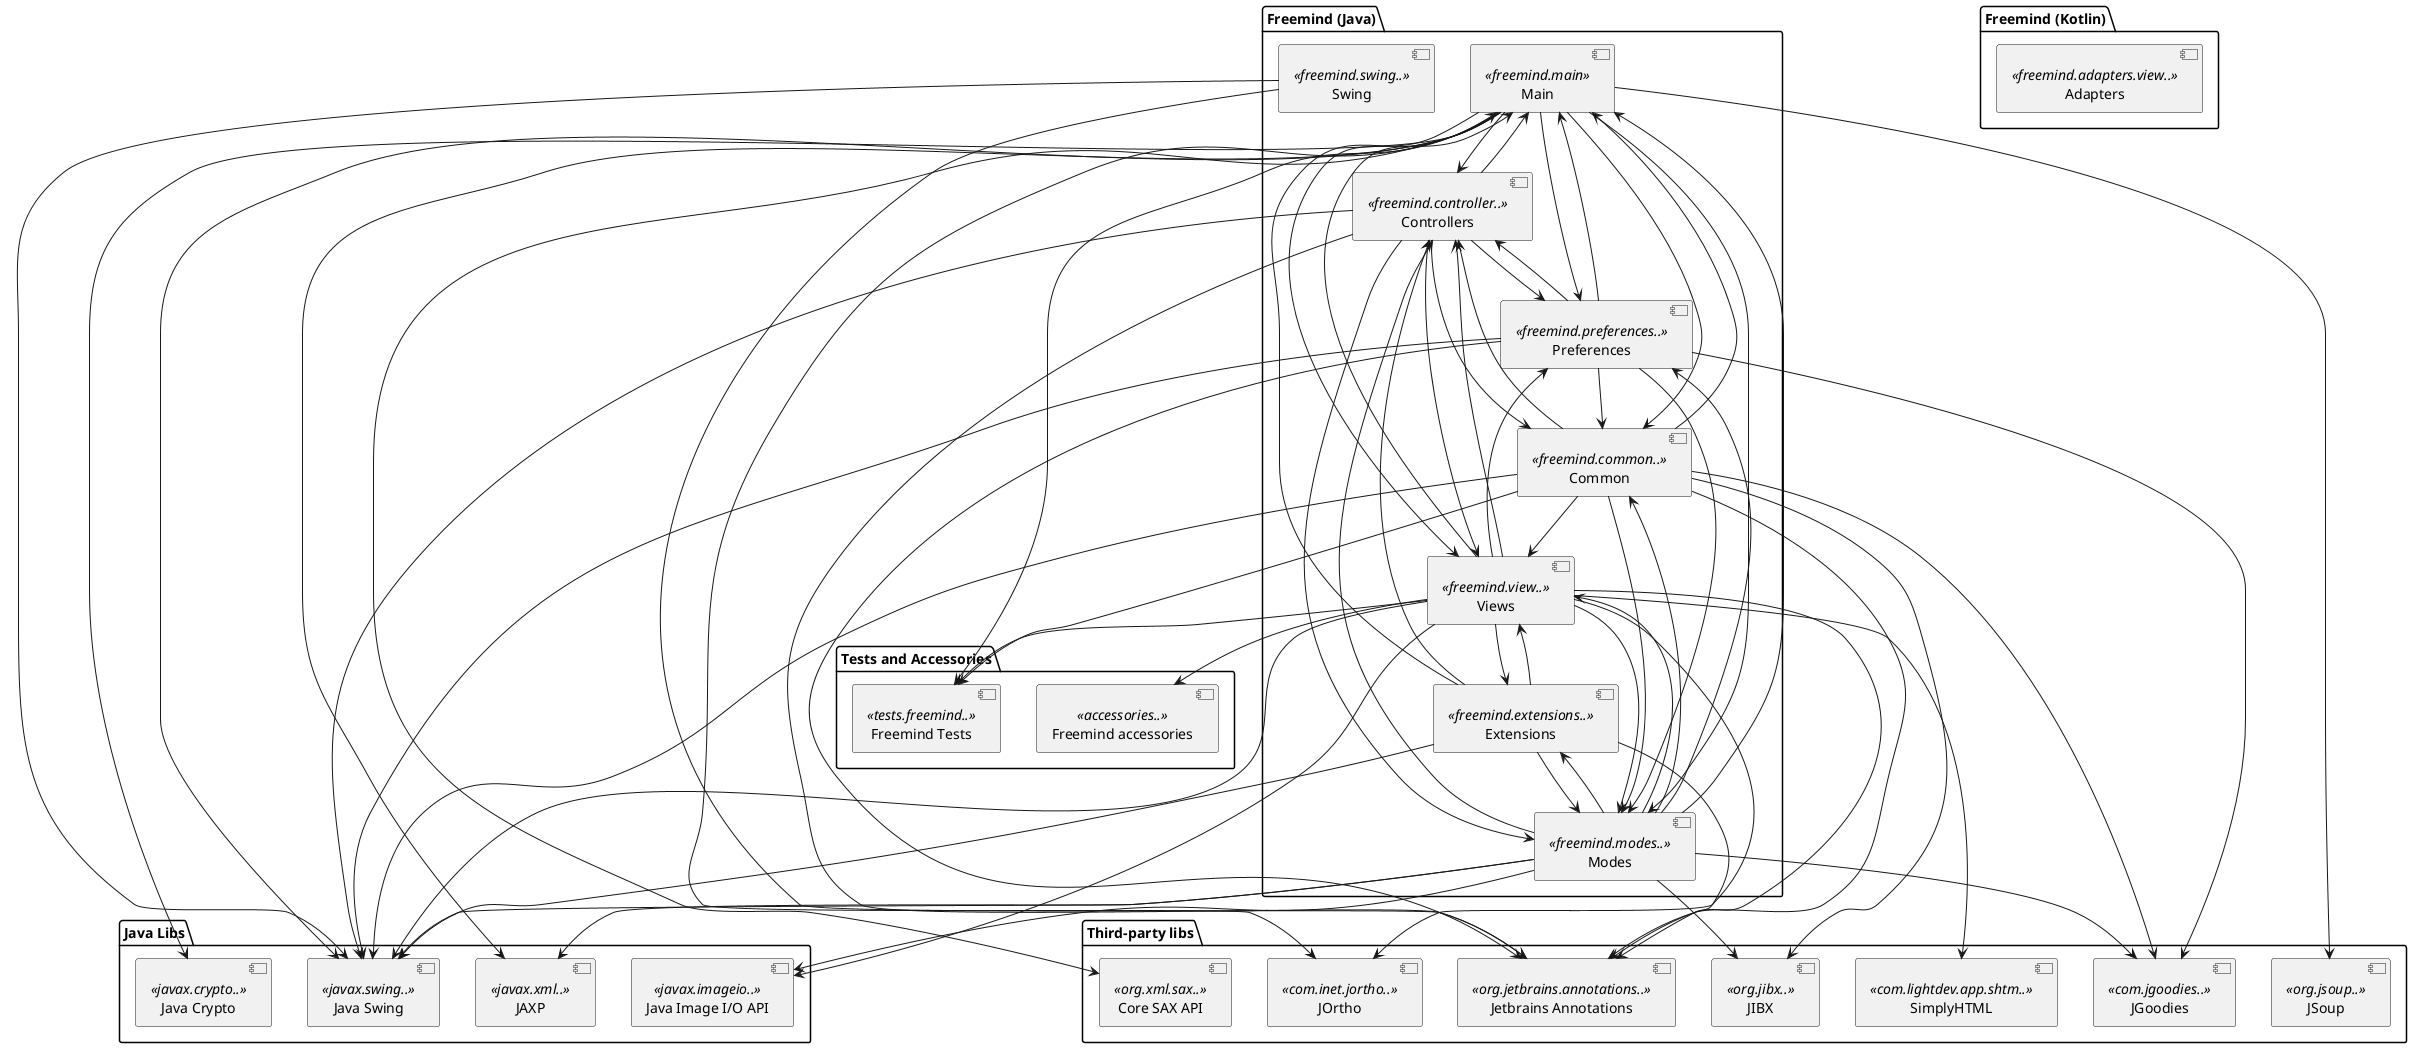 @startuml Freemind

package "Freemind (Java)" {
    [Main] <<freemind.main>>
    [Controllers] <<freemind.controller..>>
    [Modes] <<freemind.modes..>>
    [Views] <<freemind.view..>>
    [Common] <<freemind.common..>>
    [Preferences] <<freemind.preferences..>>
    [Extensions] <<freemind.extensions..>>
    [Swing] <<freemind.swing..>>
}

package "Freemind (Kotlin)" {
    [Adapters] <<freemind.adapters.view..>>
}

package "Tests and Accessories" {
    [Freemind Tests] <<tests.freemind..>>
    [Freemind accessories] <<accessories..>>
}

package "Java Libs" {
    [Java Swing] <<javax.swing..>>
    [JAXP] <<javax.xml..>>
    [Java Crypto] <<javax.crypto..>>
    [Java Image I/O API] <<javax.imageio..>>
}

package "Third-party libs" {
    [JSoup] <<org.jsoup..>>
    [JOrtho] <<com.inet.jortho..>>
    [SimplyHTML] <<com.lightdev.app.shtm..>>
    [JIBX] <<org.jibx..>>
    [JGoodies] <<com.jgoodies..>>
    [Core SAX API] <<org.xml.sax..>>
    [Jetbrains Annotations] <<org.jetbrains.annotations..>>
}

[Swing] --> [Java Swing]
[Swing] --> [Jetbrains Annotations]

[Common] --> [Main]
[Common] --> [Modes]
[Common] --> [Controllers]
[Common] --> [Views]
[Common] --> [Freemind Tests]
[Common] --> [Java Swing]
[Common] --> [JIBX]
[Common] --> [JGoodies]
[Common] --> [Jetbrains Annotations]

[Controllers] --> [Views]
[Controllers] --> [Common]
[Controllers] --> [Main]
[Controllers] --> [Modes]
[Controllers] --> [Preferences]
[Controllers] --> [Java Swing]
[Controllers] --> [Jetbrains Annotations]

[Extensions] --> [Main]
[Extensions] --> [Views]
[Extensions] --> [Controllers]
[Extensions] --> [Modes]
[Extensions] --> [Java Swing]
[Extensions] --> [Jetbrains Annotations]

[Views] --> [Controllers]
[Views] --> [Extensions]
[Views] --> [Freemind accessories]
[Views] --> [Freemind Tests]
[Views] --> [Java Swing]
[Views] --> [Java Image I/O API]
[Views] --> [Modes]
[Views] --> [Main]
[Views] --> [Preferences]
[Views] --> [JOrtho]
[Views] --> [SimplyHTML]
[Views] --> [Jetbrains Annotations]

[Preferences] --> [Common]
[Preferences] --> [Main]
[Preferences] --> [Modes]
[Preferences] --> [JGoodies]
[Preferences] --> [Controllers]
[Preferences] --> [Java Swing]
[Preferences] --> [Jetbrains Annotations]

[Modes] --> [Preferences]
[Modes] --> [Controllers]
[Modes] --> [Views]
[Modes] --> [Main]
[Modes] --> [Extensions]
[Modes] --> [Common]
[Modes] --> [Java Swing]
[Modes] --> [JAXP]
[Modes] --> [JIBX]
[Modes] --> [Java Image I/O API]
[Modes] --> [JGoodies]

[Main] --> [Preferences]
[Main] --> [Common]
[Main] --> [Views]
[Main] --> [Controllers]
[Main] --> [Modes]
[Main] --> [Java Swing]
[Main] --> [JSoup]
[Main] --> [JAXP]
[Main] --> [Java Crypto]
[Main] --> [JOrtho]
[Main] --> [Core SAX API]
[Main] --> [Freemind Tests]

@enduml